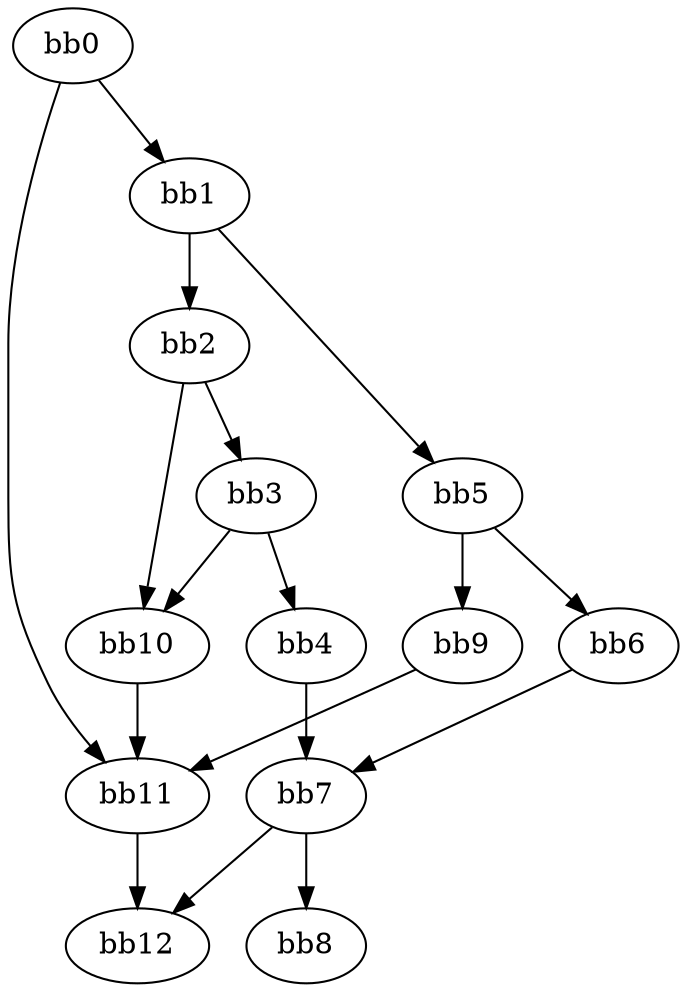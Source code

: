 digraph {
    0 [ label = "bb0\l" ]
    1 [ label = "bb1\l" ]
    2 [ label = "bb2\l" ]
    3 [ label = "bb3\l" ]
    4 [ label = "bb4\l" ]
    5 [ label = "bb5\l" ]
    6 [ label = "bb6\l" ]
    7 [ label = "bb7\l" ]
    8 [ label = "bb8\l" ]
    9 [ label = "bb9\l" ]
    10 [ label = "bb10\l" ]
    11 [ label = "bb11\l" ]
    12 [ label = "bb12\l" ]
    0 -> 1 [ ]
    0 -> 11 [ ]
    1 -> 2 [ ]
    1 -> 5 [ ]
    2 -> 3 [ ]
    2 -> 10 [ ]
    3 -> 4 [ ]
    3 -> 10 [ ]
    4 -> 7 [ ]
    5 -> 6 [ ]
    5 -> 9 [ ]
    6 -> 7 [ ]
    7 -> 8 [ ]
    7 -> 12 [ ]
    9 -> 11 [ ]
    10 -> 11 [ ]
    11 -> 12 [ ]
}

